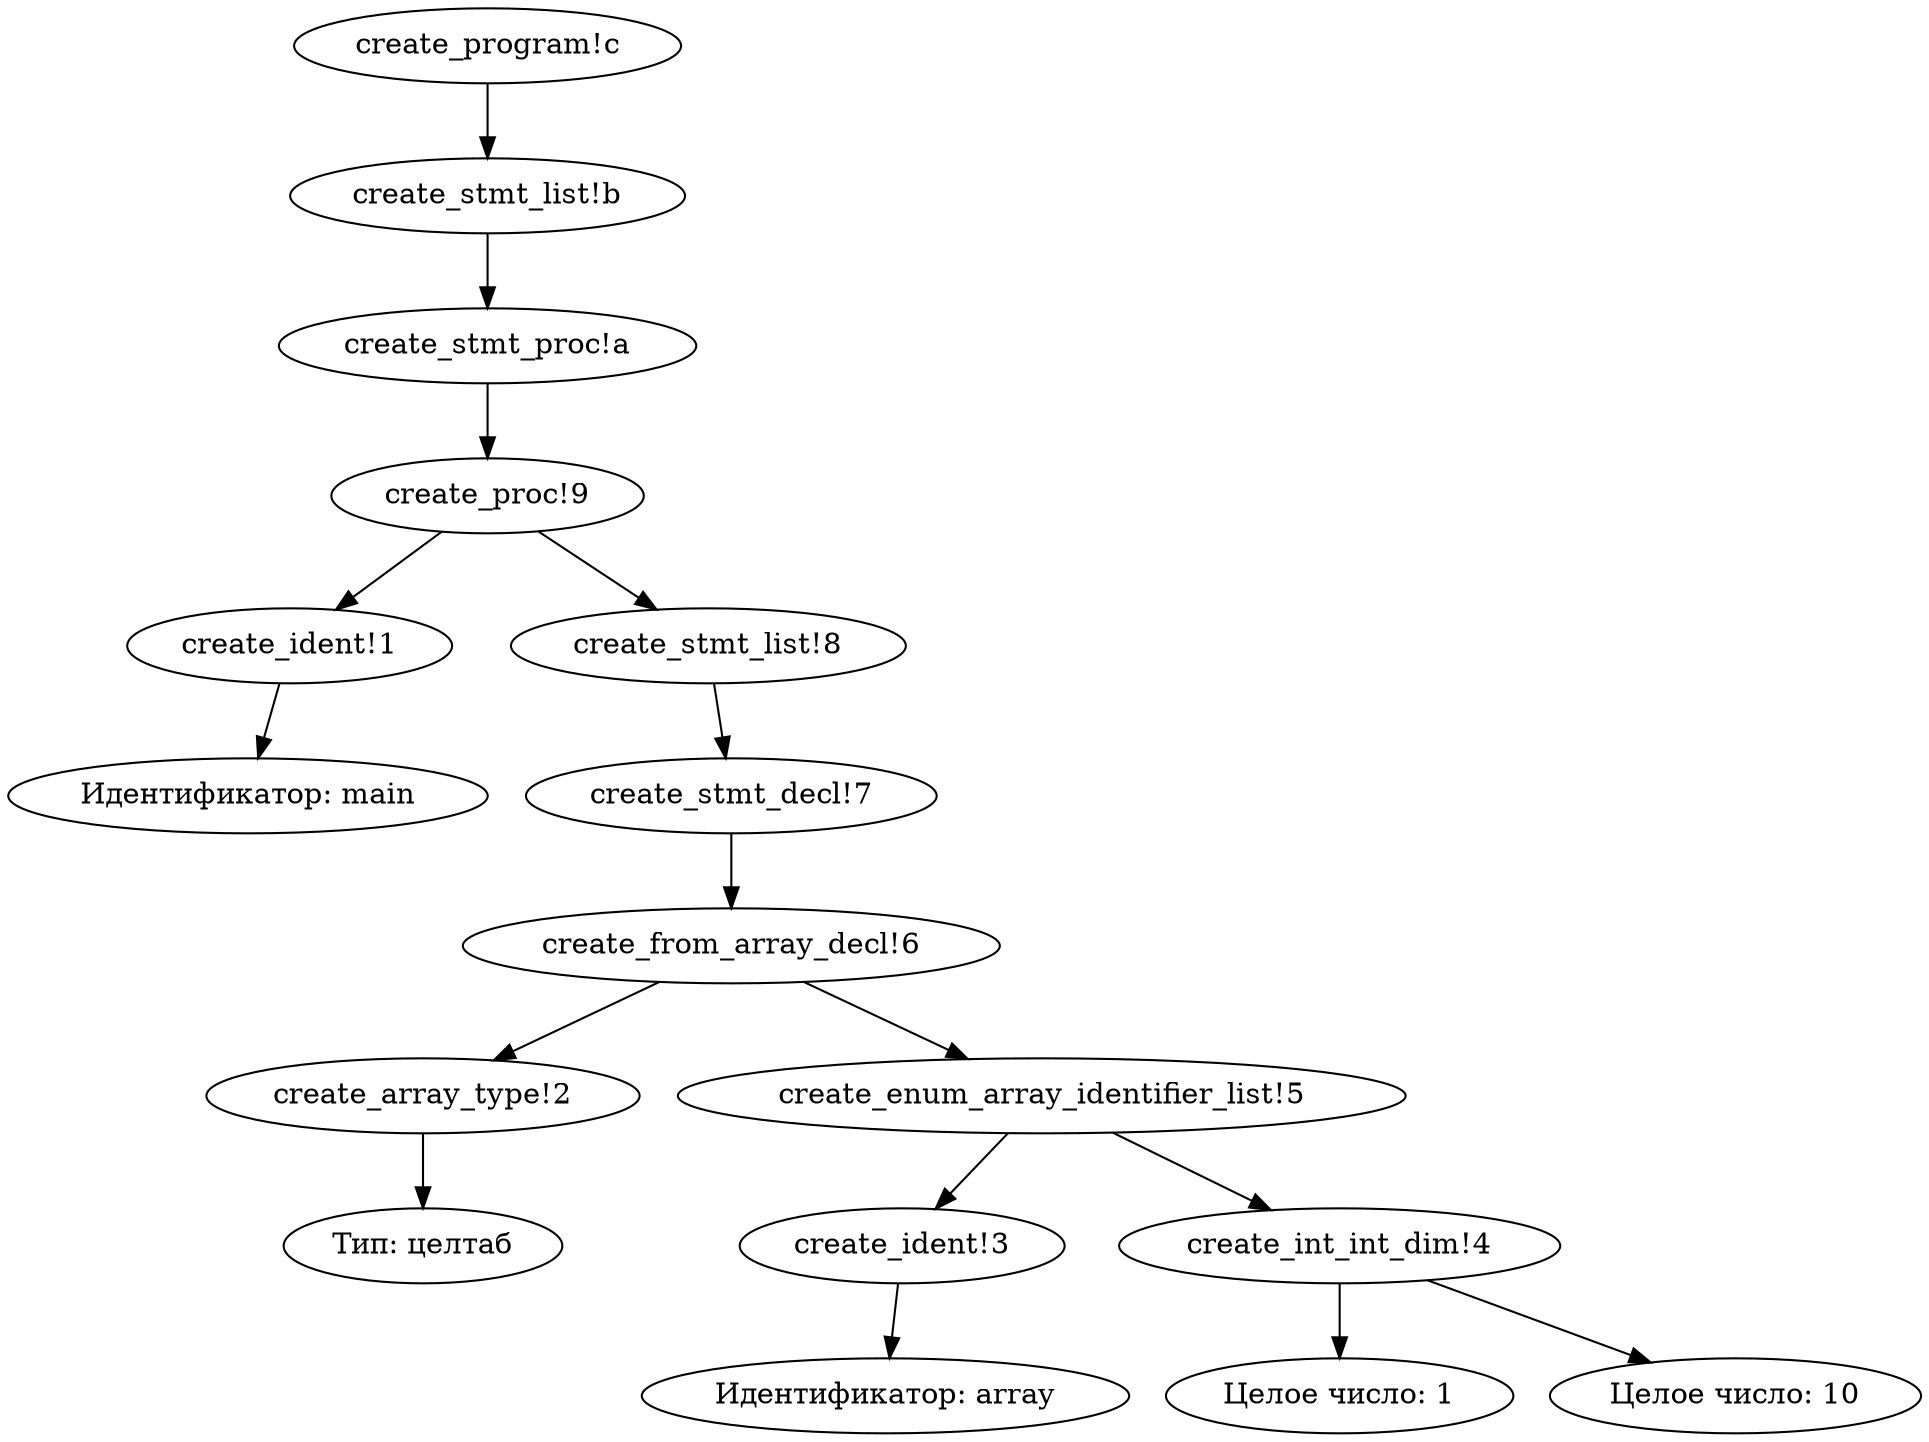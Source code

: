 digraph KumirTree {
"create_ident!1" -> "Идентификатор: main";
"create_array_type!2" -> "Тип: целтаб";
"create_ident!3" -> "Идентификатор: array";
"create_int_int_dim!4" -> "Целое число: 1";
"create_int_int_dim!4" -> "Целое число: 10";
"create_enum_array_identifier_list!5" -> "create_ident!3";
"create_enum_array_identifier_list!5" -> "create_int_int_dim!4";
"create_from_array_decl!6" -> "create_array_type!2";
"create_from_array_decl!6" -> "create_enum_array_identifier_list!5";
"create_stmt_decl!7" -> "create_from_array_decl!6";
"create_stmt_list!8" -> "create_stmt_decl!7";
"create_proc!9" -> "create_ident!1";
"create_proc!9" -> "create_stmt_list!8";
"create_stmt_proc!a" -> "create_proc!9";
"create_stmt_list!b" -> "create_stmt_proc!a";
"create_program!c" -> "create_stmt_list!b";
 } 